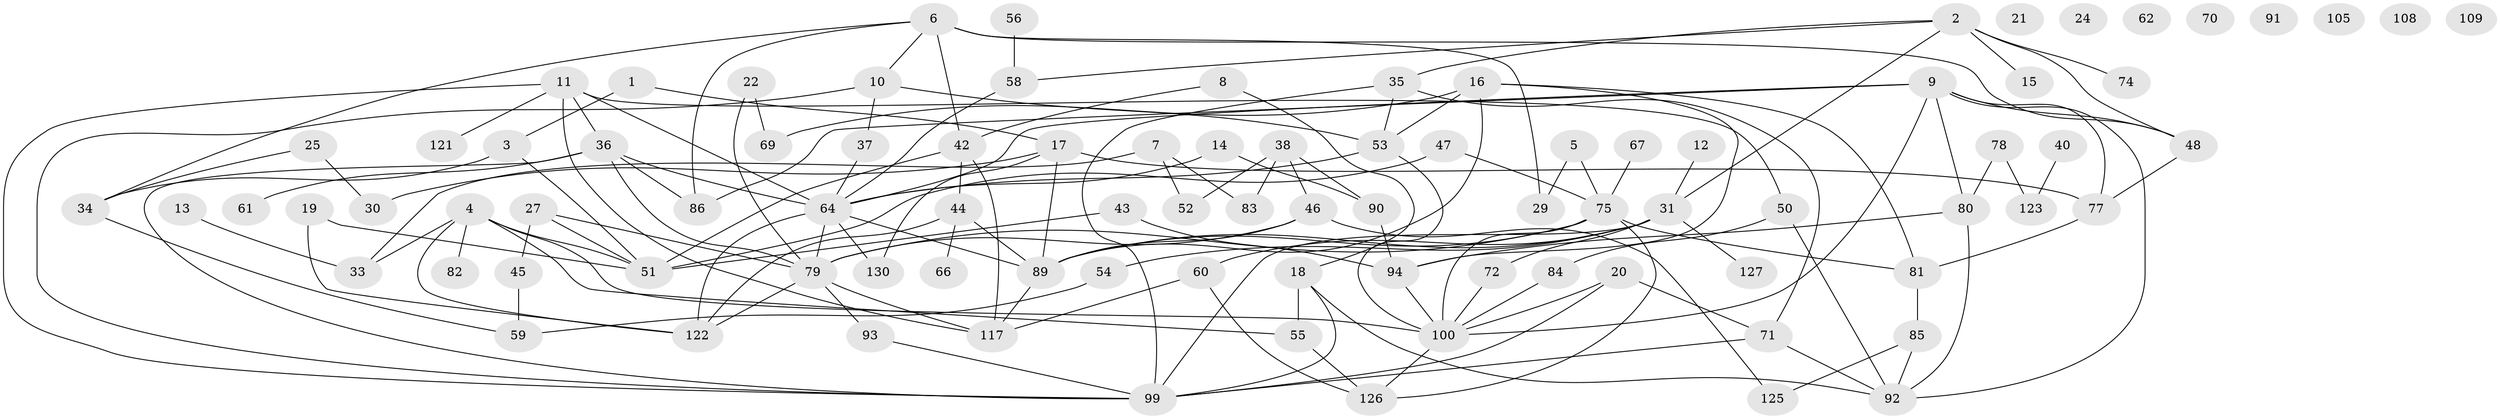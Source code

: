 // original degree distribution, {2: 0.26153846153846155, 6: 0.06153846153846154, 3: 0.19230769230769232, 1: 0.14615384615384616, 5: 0.13076923076923078, 4: 0.14615384615384616, 0: 0.05384615384615385, 9: 0.007692307692307693}
// Generated by graph-tools (version 1.1) at 2025/41/03/06/25 10:41:21]
// undirected, 92 vertices, 149 edges
graph export_dot {
graph [start="1"]
  node [color=gray90,style=filled];
  1;
  2 [super="+28"];
  3 [super="+106"];
  4 [super="+23"];
  5 [super="+32"];
  6 [super="+49"];
  7 [super="+63"];
  8;
  9 [super="+26"];
  10 [super="+129"];
  11 [super="+98"];
  12 [super="+65"];
  13;
  14;
  15;
  16 [super="+41"];
  17 [super="+114"];
  18;
  19;
  20;
  21;
  22;
  24;
  25 [super="+57"];
  27;
  29 [super="+68"];
  30;
  31 [super="+39"];
  33;
  34 [super="+113"];
  35 [super="+115"];
  36 [super="+124"];
  37;
  38;
  40;
  42 [super="+97"];
  43;
  44;
  45;
  46 [super="+101"];
  47;
  48;
  50 [super="+128"];
  51 [super="+116"];
  52;
  53;
  54;
  55 [super="+120"];
  56;
  58 [super="+87"];
  59 [super="+112"];
  60 [super="+76"];
  61;
  62;
  64 [super="+102"];
  66;
  67;
  69;
  70 [super="+73"];
  71;
  72;
  74;
  75 [super="+95"];
  77 [super="+104"];
  78;
  79 [super="+107"];
  80 [super="+88"];
  81;
  82;
  83;
  84;
  85;
  86;
  89 [super="+103"];
  90;
  91;
  92 [super="+111"];
  93;
  94 [super="+96"];
  99 [super="+110"];
  100 [super="+119"];
  105;
  108;
  109;
  117 [super="+118"];
  121;
  122;
  123;
  125;
  126;
  127;
  130;
  1 -- 17;
  1 -- 3;
  2 -- 15;
  2 -- 35;
  2 -- 48;
  2 -- 74;
  2 -- 31;
  2 -- 58;
  3 -- 51;
  3 -- 34;
  4 -- 33;
  4 -- 82;
  4 -- 55;
  4 -- 122;
  4 -- 51;
  4 -- 100;
  5 -- 29;
  5 -- 75;
  6 -- 34;
  6 -- 86;
  6 -- 48;
  6 -- 10;
  6 -- 42;
  6 -- 29;
  7 -- 33;
  7 -- 83;
  7 -- 52;
  8 -- 18;
  8 -- 42;
  9 -- 86;
  9 -- 100;
  9 -- 48;
  9 -- 77;
  9 -- 92;
  9 -- 64;
  9 -- 80;
  10 -- 53;
  10 -- 99;
  10 -- 37;
  11 -- 50;
  11 -- 121;
  11 -- 36;
  11 -- 64;
  11 -- 99;
  11 -- 117;
  12 -- 31;
  13 -- 33;
  14 -- 64;
  14 -- 90;
  16 -- 53;
  16 -- 69;
  16 -- 81;
  16 -- 89;
  16 -- 94;
  17 -- 30;
  17 -- 130;
  17 -- 89;
  17 -- 77;
  18 -- 92;
  18 -- 99;
  18 -- 55;
  19 -- 122;
  19 -- 51;
  20 -- 71;
  20 -- 100;
  20 -- 99;
  22 -- 69;
  22 -- 79;
  25 -- 30;
  25 -- 34;
  27 -- 45;
  27 -- 51;
  27 -- 79;
  31 -- 60 [weight=2];
  31 -- 99;
  31 -- 127;
  31 -- 54;
  31 -- 72;
  31 -- 89;
  34 -- 59;
  35 -- 53;
  35 -- 71;
  35 -- 99;
  36 -- 79;
  36 -- 86;
  36 -- 61;
  36 -- 99;
  36 -- 64;
  37 -- 64;
  38 -- 46;
  38 -- 52;
  38 -- 83;
  38 -- 90;
  40 -- 123;
  42 -- 44;
  42 -- 117;
  42 -- 51;
  43 -- 51;
  43 -- 94;
  44 -- 66;
  44 -- 89;
  44 -- 122;
  45 -- 59;
  46 -- 79;
  46 -- 89;
  46 -- 125;
  47 -- 75;
  47 -- 51;
  48 -- 77;
  50 -- 92 [weight=2];
  50 -- 84;
  53 -- 64;
  53 -- 100;
  54 -- 59;
  55 -- 126;
  56 -- 58;
  58 -- 64;
  60 -- 117;
  60 -- 126;
  64 -- 79;
  64 -- 122;
  64 -- 130;
  64 -- 89;
  67 -- 75;
  71 -- 92;
  71 -- 99;
  72 -- 100;
  75 -- 89;
  75 -- 81;
  75 -- 100;
  75 -- 126;
  75 -- 79;
  77 -- 81;
  78 -- 80;
  78 -- 123;
  79 -- 117;
  79 -- 122;
  79 -- 93;
  80 -- 92 [weight=2];
  80 -- 94;
  81 -- 85;
  84 -- 100;
  85 -- 125;
  85 -- 92;
  89 -- 117;
  90 -- 94;
  93 -- 99;
  94 -- 100;
  100 -- 126;
}
